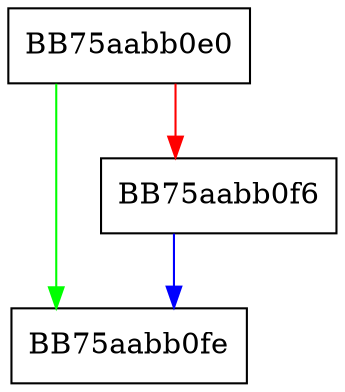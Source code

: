 digraph loadCache {
  node [shape="box"];
  graph [splines=ortho];
  BB75aabb0e0 -> BB75aabb0fe [color="green"];
  BB75aabb0e0 -> BB75aabb0f6 [color="red"];
  BB75aabb0f6 -> BB75aabb0fe [color="blue"];
}